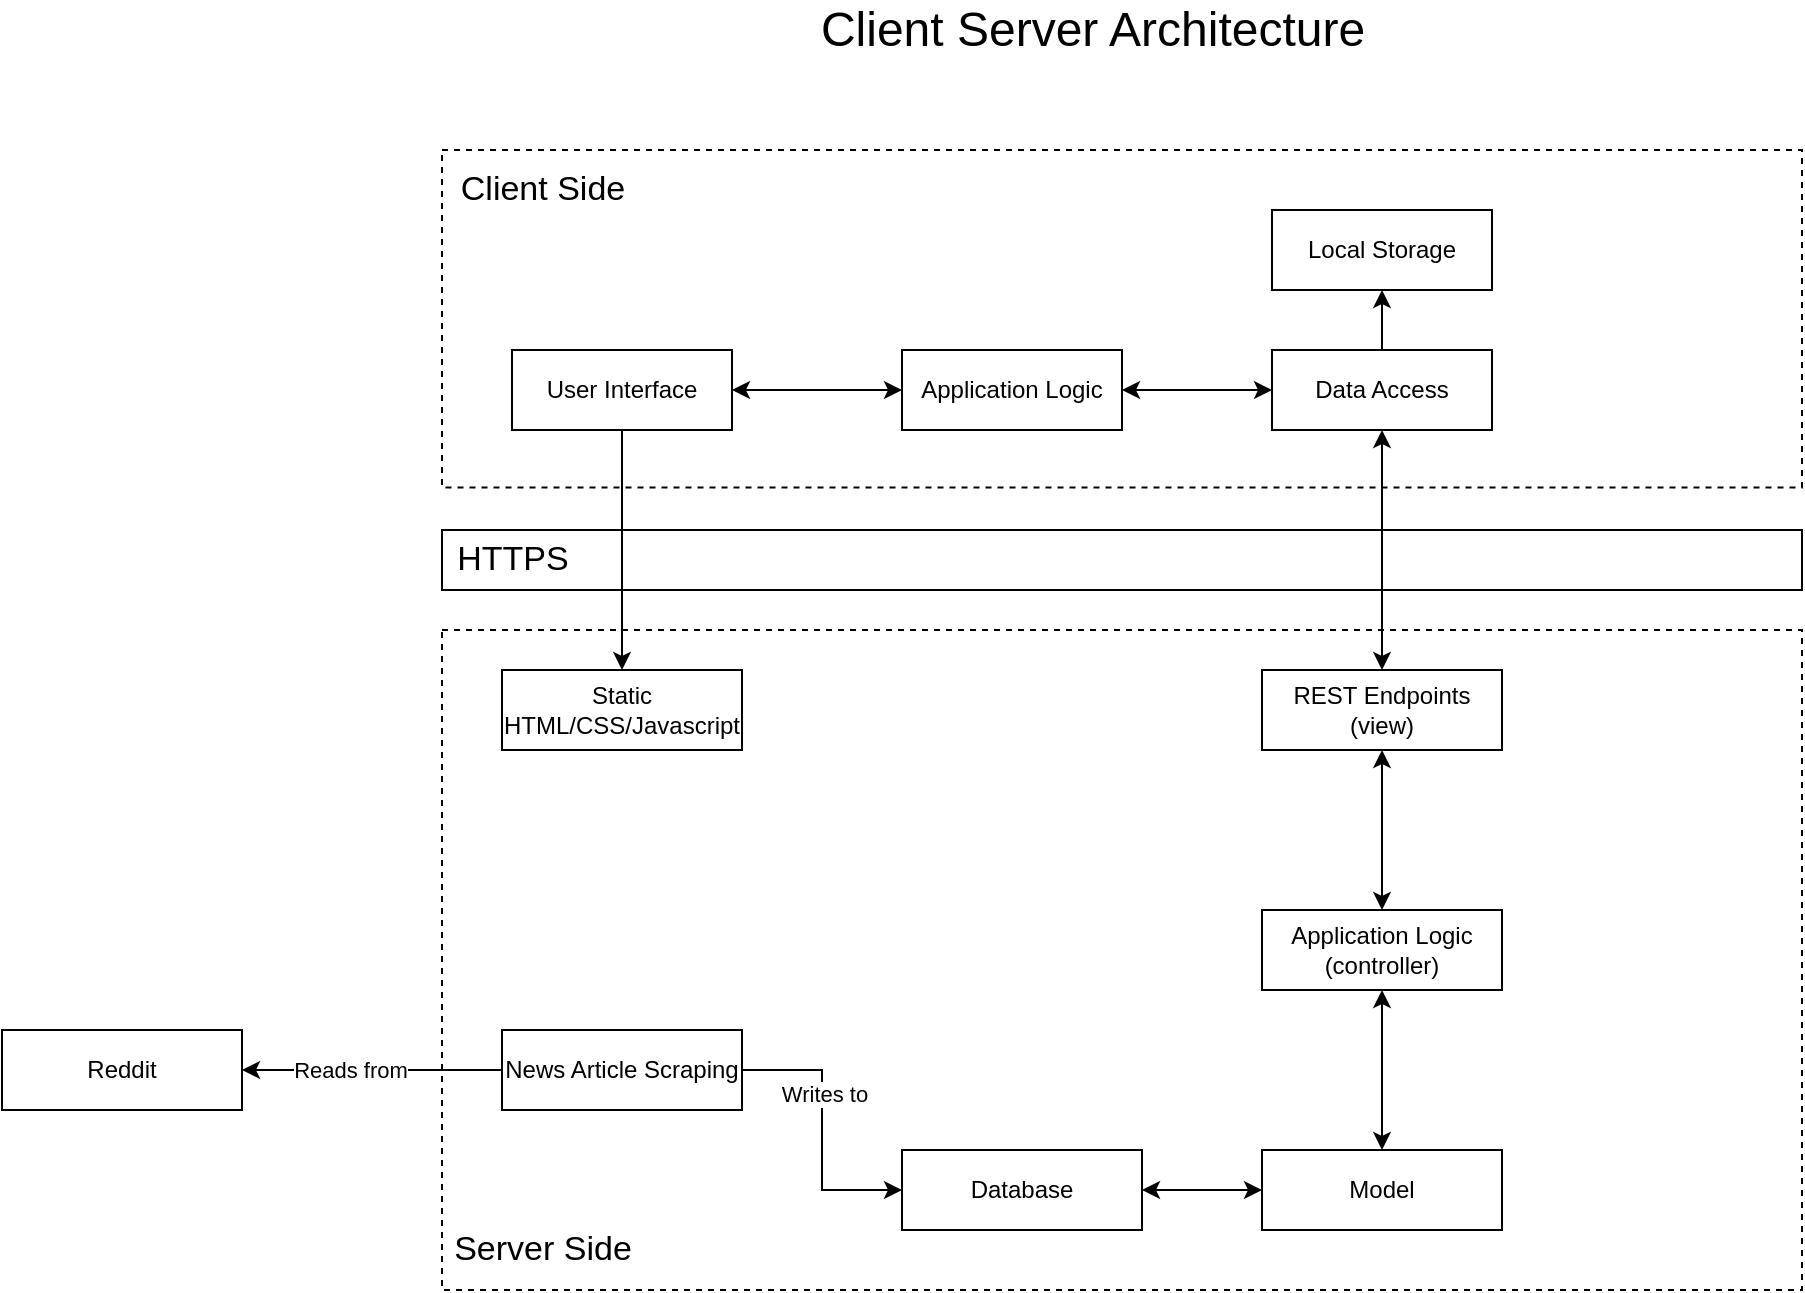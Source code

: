 <mxfile version="15.9.1" type="github">
  <diagram id="yf8aGssuZuXpHagwg_7-" name="Page-1">
    <mxGraphModel dx="1975" dy="589" grid="1" gridSize="10" guides="1" tooltips="1" connect="1" arrows="1" fold="1" page="1" pageScale="1" pageWidth="850" pageHeight="1100" math="0" shadow="0">
      <root>
        <mxCell id="0" />
        <mxCell id="1" parent="0" />
        <mxCell id="dRalgheijcarPViAJHjW-18" value="" style="rounded=0;whiteSpace=wrap;html=1;fillColor=none;dashed=1;" parent="1" vertex="1">
          <mxGeometry x="100" y="360" width="680" height="330" as="geometry" />
        </mxCell>
        <mxCell id="dRalgheijcarPViAJHjW-20" value="" style="rounded=0;whiteSpace=wrap;html=1;fillColor=none;dashed=1;" parent="1" vertex="1">
          <mxGeometry x="100" y="120" width="680" height="168.75" as="geometry" />
        </mxCell>
        <mxCell id="dRalgheijcarPViAJHjW-1" value="REST Endpoints (view)" style="rounded=0;whiteSpace=wrap;html=1;" parent="1" vertex="1">
          <mxGeometry x="510" y="380" width="120" height="40" as="geometry" />
        </mxCell>
        <mxCell id="dRalgheijcarPViAJHjW-36" value="" style="edgeStyle=none;rounded=0;orthogonalLoop=1;jettySize=auto;html=1;startArrow=classic;startFill=1;endArrow=classic;endFill=1;" parent="1" source="dRalgheijcarPViAJHjW-2" target="dRalgheijcarPViAJHjW-1" edge="1">
          <mxGeometry relative="1" as="geometry" />
        </mxCell>
        <mxCell id="dRalgheijcarPViAJHjW-42" value="" style="edgeStyle=none;rounded=0;orthogonalLoop=1;jettySize=auto;html=1;startArrow=classic;startFill=1;endArrow=classic;endFill=1;" parent="1" source="dRalgheijcarPViAJHjW-2" target="dRalgheijcarPViAJHjW-37" edge="1">
          <mxGeometry relative="1" as="geometry">
            <mxPoint x="570" y="540" as="targetPoint" />
          </mxGeometry>
        </mxCell>
        <mxCell id="dRalgheijcarPViAJHjW-2" value="Application Logic (controller)" style="whiteSpace=wrap;html=1;" parent="1" vertex="1">
          <mxGeometry x="510" y="500" width="120" height="40" as="geometry" />
        </mxCell>
        <mxCell id="dRalgheijcarPViAJHjW-3" value="Database" style="rounded=0;whiteSpace=wrap;html=1;" parent="1" vertex="1">
          <mxGeometry x="330" y="620" width="120" height="40" as="geometry" />
        </mxCell>
        <mxCell id="dRalgheijcarPViAJHjW-7" value="Static HTML/CSS/Javascript" style="rounded=0;whiteSpace=wrap;html=1;" parent="1" vertex="1">
          <mxGeometry x="130" y="380" width="120" height="40" as="geometry" />
        </mxCell>
        <mxCell id="dRalgheijcarPViAJHjW-16" value="" style="rounded=0;whiteSpace=wrap;html=1;fillColor=none;" parent="1" vertex="1">
          <mxGeometry x="100" y="310" width="680" height="30" as="geometry" />
        </mxCell>
        <mxCell id="dRalgheijcarPViAJHjW-17" value="&lt;font style=&quot;font-size: 17px&quot;&gt;HTTPS&lt;/font&gt;" style="text;html=1;align=center;verticalAlign=middle;resizable=0;points=[];autosize=1;" parent="1" vertex="1">
          <mxGeometry x="100" y="315" width="70" height="20" as="geometry" />
        </mxCell>
        <mxCell id="dRalgheijcarPViAJHjW-19" value="&lt;font style=&quot;font-size: 17px&quot;&gt;Server Side&lt;/font&gt;" style="text;html=1;align=center;verticalAlign=middle;resizable=0;points=[];autosize=1;" parent="1" vertex="1">
          <mxGeometry x="100" y="660" width="100" height="20" as="geometry" />
        </mxCell>
        <mxCell id="dRalgheijcarPViAJHjW-21" value="&lt;font style=&quot;font-size: 17px&quot;&gt;Client Side&lt;/font&gt;" style="text;html=1;align=center;verticalAlign=middle;resizable=0;points=[];autosize=1;" parent="1" vertex="1">
          <mxGeometry x="100" y="130" width="100" height="20" as="geometry" />
        </mxCell>
        <mxCell id="dRalgheijcarPViAJHjW-22" value="&lt;font style=&quot;font-size: 24px&quot;&gt;Client Server Architecture&lt;/font&gt;" style="text;html=1;align=center;verticalAlign=middle;resizable=0;points=[];autosize=1;" parent="1" vertex="1">
          <mxGeometry x="280" y="50" width="290" height="20" as="geometry" />
        </mxCell>
        <mxCell id="dRalgheijcarPViAJHjW-34" style="edgeStyle=none;rounded=0;orthogonalLoop=1;jettySize=auto;html=1;entryX=0.5;entryY=0;entryDx=0;entryDy=0;startArrow=none;startFill=0;endArrow=classic;endFill=1;" parent="1" source="dRalgheijcarPViAJHjW-23" target="dRalgheijcarPViAJHjW-7" edge="1">
          <mxGeometry relative="1" as="geometry" />
        </mxCell>
        <mxCell id="dRalgheijcarPViAJHjW-23" value="User Interface" style="rounded=0;whiteSpace=wrap;html=1;fillColor=none;" parent="1" vertex="1">
          <mxGeometry x="135" y="220" width="110" height="40" as="geometry" />
        </mxCell>
        <mxCell id="dRalgheijcarPViAJHjW-26" value="" style="edgeStyle=none;rounded=0;orthogonalLoop=1;jettySize=auto;html=1;startArrow=none;startFill=0;endArrow=classic;endFill=1;" parent="1" source="dRalgheijcarPViAJHjW-24" target="dRalgheijcarPViAJHjW-25" edge="1">
          <mxGeometry relative="1" as="geometry" />
        </mxCell>
        <mxCell id="dRalgheijcarPViAJHjW-29" style="edgeStyle=none;rounded=0;orthogonalLoop=1;jettySize=auto;html=1;exitX=0.5;exitY=1;exitDx=0;exitDy=0;entryX=0.5;entryY=0;entryDx=0;entryDy=0;startArrow=classic;startFill=1;endArrow=classic;endFill=1;" parent="1" source="dRalgheijcarPViAJHjW-24" target="dRalgheijcarPViAJHjW-1" edge="1">
          <mxGeometry relative="1" as="geometry" />
        </mxCell>
        <mxCell id="dRalgheijcarPViAJHjW-24" value="Data Access" style="rounded=0;whiteSpace=wrap;html=1;fillColor=none;" parent="1" vertex="1">
          <mxGeometry x="515" y="220" width="110" height="40" as="geometry" />
        </mxCell>
        <mxCell id="dRalgheijcarPViAJHjW-25" value="Local Storage" style="rounded=0;whiteSpace=wrap;html=1;fillColor=none;" parent="1" vertex="1">
          <mxGeometry x="515" y="150" width="110" height="40" as="geometry" />
        </mxCell>
        <mxCell id="dRalgheijcarPViAJHjW-32" value="" style="edgeStyle=none;rounded=0;orthogonalLoop=1;jettySize=auto;html=1;startArrow=classic;startFill=1;endArrow=classic;endFill=1;" parent="1" source="dRalgheijcarPViAJHjW-31" target="dRalgheijcarPViAJHjW-24" edge="1">
          <mxGeometry relative="1" as="geometry" />
        </mxCell>
        <mxCell id="dRalgheijcarPViAJHjW-33" value="" style="edgeStyle=none;rounded=0;orthogonalLoop=1;jettySize=auto;html=1;startArrow=classic;startFill=1;endArrow=classic;endFill=1;" parent="1" source="dRalgheijcarPViAJHjW-31" target="dRalgheijcarPViAJHjW-23" edge="1">
          <mxGeometry relative="1" as="geometry" />
        </mxCell>
        <mxCell id="dRalgheijcarPViAJHjW-31" value="Application Logic" style="rounded=0;whiteSpace=wrap;html=1;fillColor=none;" parent="1" vertex="1">
          <mxGeometry x="330" y="220" width="110" height="40" as="geometry" />
        </mxCell>
        <mxCell id="dRalgheijcarPViAJHjW-40" style="edgeStyle=none;rounded=0;orthogonalLoop=1;jettySize=auto;html=1;exitX=0;exitY=0.5;exitDx=0;exitDy=0;startArrow=classic;startFill=1;endArrow=classic;endFill=1;" parent="1" source="dRalgheijcarPViAJHjW-37" target="dRalgheijcarPViAJHjW-3" edge="1">
          <mxGeometry relative="1" as="geometry" />
        </mxCell>
        <mxCell id="dRalgheijcarPViAJHjW-37" value="Model" style="whiteSpace=wrap;html=1;" parent="1" vertex="1">
          <mxGeometry x="510" y="620" width="120" height="40" as="geometry" />
        </mxCell>
        <mxCell id="CFswmux8SoO7e5pgBnTU-8" style="edgeStyle=orthogonalEdgeStyle;rounded=0;orthogonalLoop=1;jettySize=auto;html=1;exitX=1;exitY=0.5;exitDx=0;exitDy=0;entryX=0;entryY=0.5;entryDx=0;entryDy=0;" parent="1" source="CFswmux8SoO7e5pgBnTU-2" target="dRalgheijcarPViAJHjW-3" edge="1">
          <mxGeometry relative="1" as="geometry" />
        </mxCell>
        <mxCell id="HPXyD_d4YzHwRr-22L1Q-4" value="Writes to" style="edgeLabel;html=1;align=center;verticalAlign=middle;resizable=0;points=[];" vertex="1" connectable="0" parent="CFswmux8SoO7e5pgBnTU-8">
          <mxGeometry x="-0.26" y="1" relative="1" as="geometry">
            <mxPoint as="offset" />
          </mxGeometry>
        </mxCell>
        <mxCell id="HPXyD_d4YzHwRr-22L1Q-2" style="edgeStyle=orthogonalEdgeStyle;rounded=0;orthogonalLoop=1;jettySize=auto;html=1;exitX=0;exitY=0.5;exitDx=0;exitDy=0;entryX=1;entryY=0.5;entryDx=0;entryDy=0;" edge="1" parent="1" source="CFswmux8SoO7e5pgBnTU-2" target="HPXyD_d4YzHwRr-22L1Q-1">
          <mxGeometry relative="1" as="geometry" />
        </mxCell>
        <mxCell id="HPXyD_d4YzHwRr-22L1Q-3" value="Reads from" style="edgeLabel;html=1;align=center;verticalAlign=middle;resizable=0;points=[];" vertex="1" connectable="0" parent="HPXyD_d4YzHwRr-22L1Q-2">
          <mxGeometry x="0.18" y="1" relative="1" as="geometry">
            <mxPoint y="-1" as="offset" />
          </mxGeometry>
        </mxCell>
        <mxCell id="CFswmux8SoO7e5pgBnTU-2" value="News Article Scraping" style="rounded=0;whiteSpace=wrap;html=1;" parent="1" vertex="1">
          <mxGeometry x="130" y="560" width="120" height="40" as="geometry" />
        </mxCell>
        <mxCell id="HPXyD_d4YzHwRr-22L1Q-1" value="Reddit" style="rounded=0;whiteSpace=wrap;html=1;" vertex="1" parent="1">
          <mxGeometry x="-120" y="560" width="120" height="40" as="geometry" />
        </mxCell>
      </root>
    </mxGraphModel>
  </diagram>
</mxfile>
